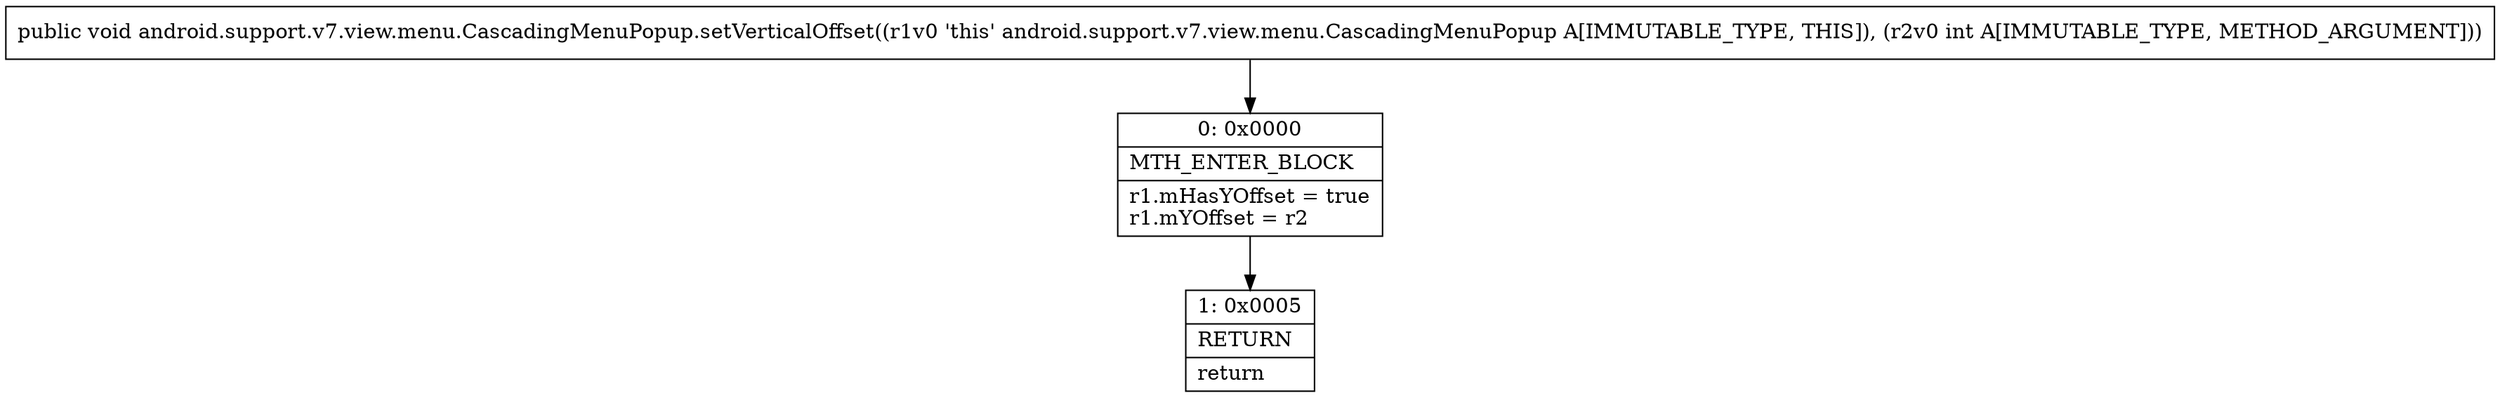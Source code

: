 digraph "CFG forandroid.support.v7.view.menu.CascadingMenuPopup.setVerticalOffset(I)V" {
Node_0 [shape=record,label="{0\:\ 0x0000|MTH_ENTER_BLOCK\l|r1.mHasYOffset = true\lr1.mYOffset = r2\l}"];
Node_1 [shape=record,label="{1\:\ 0x0005|RETURN\l|return\l}"];
MethodNode[shape=record,label="{public void android.support.v7.view.menu.CascadingMenuPopup.setVerticalOffset((r1v0 'this' android.support.v7.view.menu.CascadingMenuPopup A[IMMUTABLE_TYPE, THIS]), (r2v0 int A[IMMUTABLE_TYPE, METHOD_ARGUMENT])) }"];
MethodNode -> Node_0;
Node_0 -> Node_1;
}

